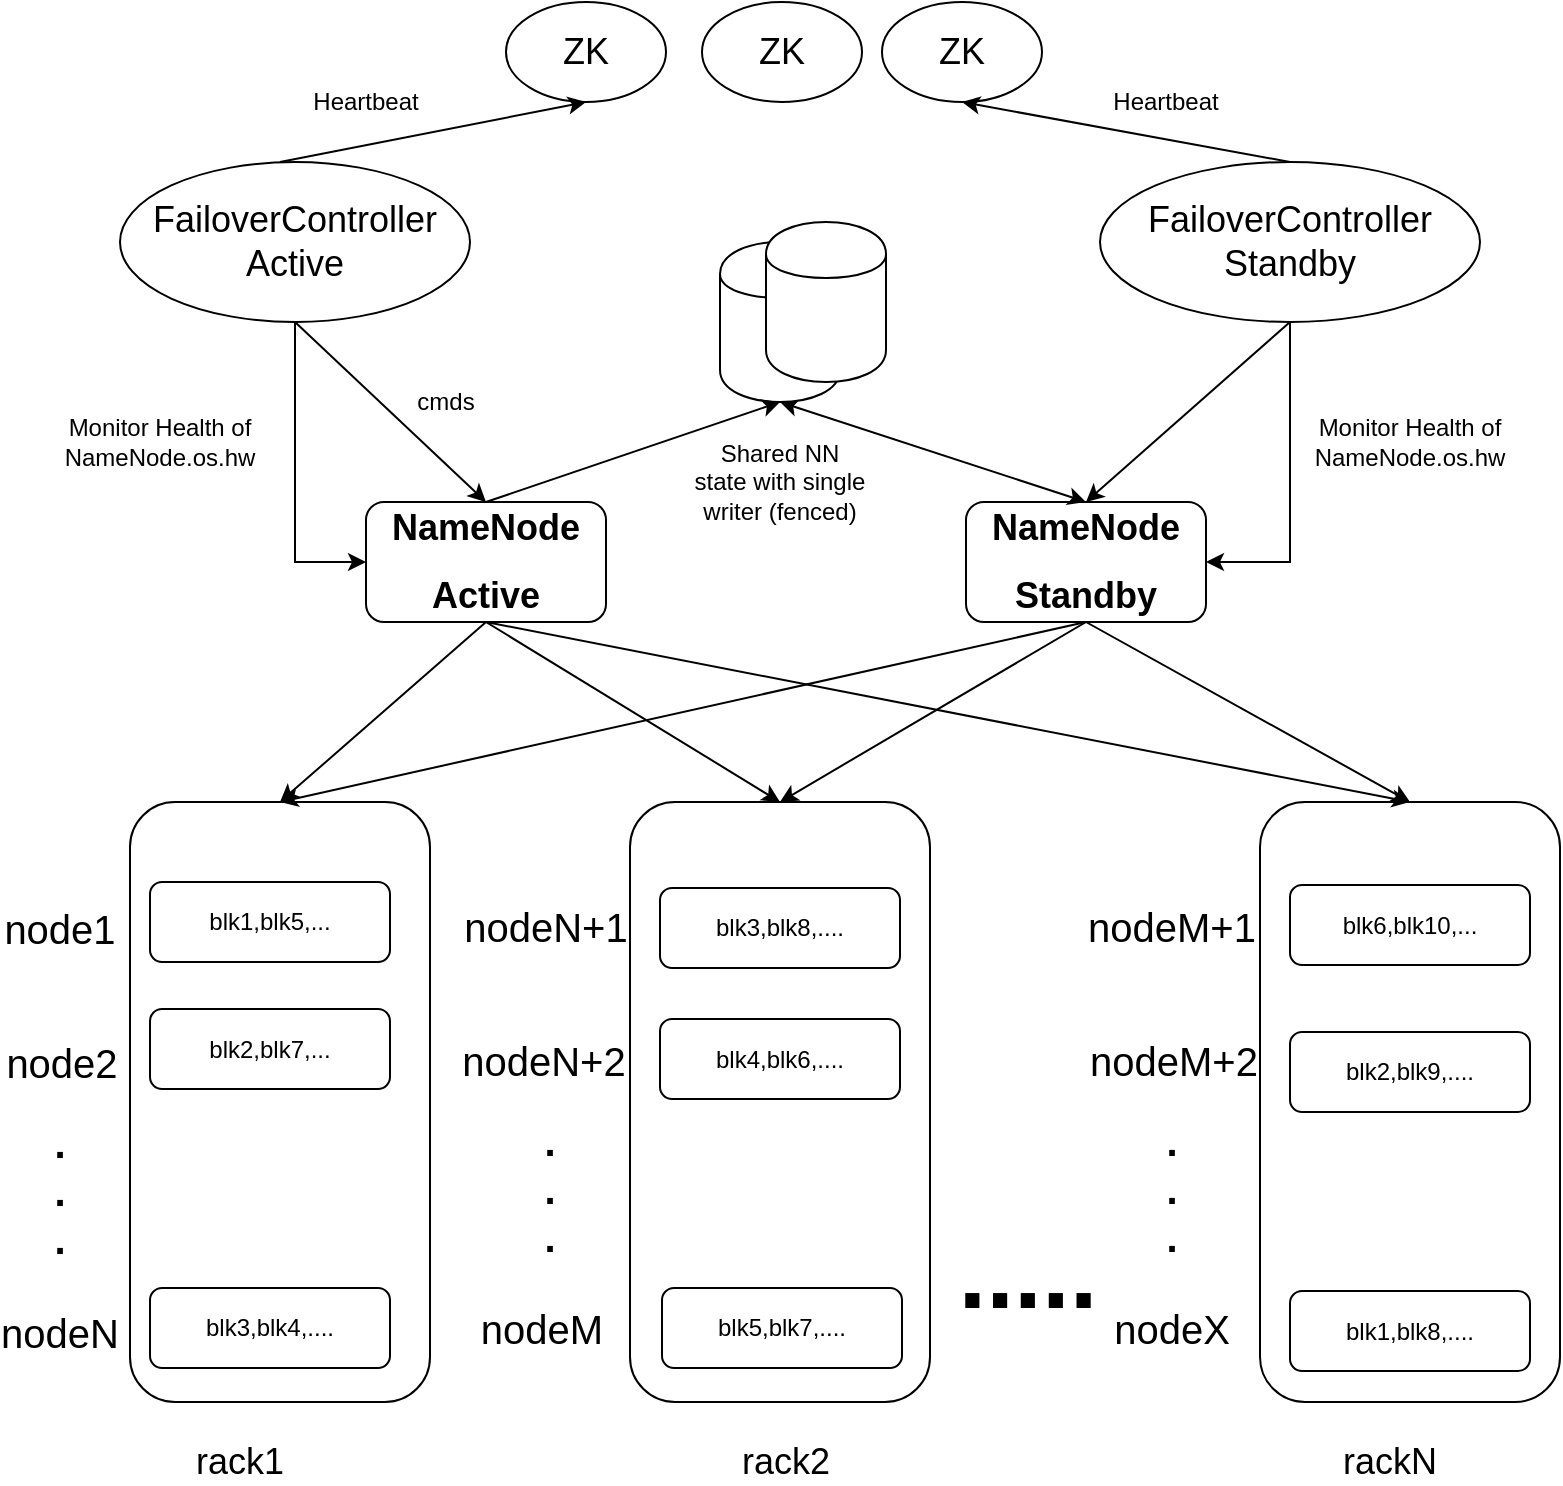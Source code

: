 <mxfile version="10.6.6" type="github"><diagram id="GYllRsxRy45GW1-EbKok" name="第 1 页"><mxGraphModel dx="1394" dy="777" grid="1" gridSize="10" guides="1" tooltips="1" connect="1" arrows="1" fold="1" page="1" pageScale="1" pageWidth="827" pageHeight="1169" math="0" shadow="0"><root><mxCell id="0"/><mxCell id="1" parent="0"/><mxCell id="1GcGCqedQYN-4h1mKe1w-1" value="" style="rounded=1;whiteSpace=wrap;html=1;" parent="1" vertex="1"><mxGeometry x="70" y="560" width="150" height="300" as="geometry"/></mxCell><mxCell id="1GcGCqedQYN-4h1mKe1w-2" value="" style="rounded=1;whiteSpace=wrap;html=1;" parent="1" vertex="1"><mxGeometry x="320" y="560" width="150" height="300" as="geometry"/></mxCell><mxCell id="1GcGCqedQYN-4h1mKe1w-3" value="" style="rounded=1;whiteSpace=wrap;html=1;" parent="1" vertex="1"><mxGeometry x="635" y="560" width="150" height="300" as="geometry"/></mxCell><mxCell id="1GcGCqedQYN-4h1mKe1w-8" value="&lt;font style=&quot;font-size: 18px&quot;&gt;rack1&lt;/font&gt;" style="text;html=1;strokeColor=none;fillColor=none;align=center;verticalAlign=middle;whiteSpace=wrap;rounded=0;" parent="1" vertex="1"><mxGeometry x="105" y="880" width="40" height="20" as="geometry"/></mxCell><mxCell id="1GcGCqedQYN-4h1mKe1w-9" value="&lt;font style=&quot;font-size: 18px&quot;&gt;rack2&lt;/font&gt;" style="text;html=1;strokeColor=none;fillColor=none;align=center;verticalAlign=middle;whiteSpace=wrap;rounded=0;" parent="1" vertex="1"><mxGeometry x="378" y="880" width="40" height="20" as="geometry"/></mxCell><mxCell id="1GcGCqedQYN-4h1mKe1w-10" value="&lt;font style=&quot;font-size: 18px&quot;&gt;rackN&lt;/font&gt;" style="text;html=1;strokeColor=none;fillColor=none;align=center;verticalAlign=middle;whiteSpace=wrap;rounded=0;" parent="1" vertex="1"><mxGeometry x="680" y="880" width="40" height="20" as="geometry"/></mxCell><mxCell id="1GcGCqedQYN-4h1mKe1w-12" value="&lt;font style=&quot;font-size: 50px&quot;&gt;&lt;b&gt;.....&lt;/b&gt;&lt;/font&gt;" style="text;html=1;strokeColor=none;fillColor=none;align=center;verticalAlign=middle;whiteSpace=wrap;rounded=0;" parent="1" vertex="1"><mxGeometry x="499" y="790" width="40" height="10" as="geometry"/></mxCell><mxCell id="1GcGCqedQYN-4h1mKe1w-17" value="" style="endArrow=classic;html=1;entryX=0.5;entryY=0;entryDx=0;entryDy=0;exitX=0.5;exitY=1;exitDx=0;exitDy=0;" parent="1" source="1GcGCqedQYN-4h1mKe1w-5" target="1GcGCqedQYN-4h1mKe1w-1" edge="1"><mxGeometry width="50" height="50" relative="1" as="geometry"><mxPoint x="575" y="370" as="sourcePoint"/><mxPoint x="525" y="420" as="targetPoint"/><Array as="points"/></mxGeometry></mxCell><mxCell id="1GcGCqedQYN-4h1mKe1w-20" value="" style="endArrow=classic;html=1;entryX=0.5;entryY=0;entryDx=0;entryDy=0;exitX=0.5;exitY=1;exitDx=0;exitDy=0;" parent="1" source="1GcGCqedQYN-4h1mKe1w-6" target="1GcGCqedQYN-4h1mKe1w-1" edge="1"><mxGeometry width="50" height="50" relative="1" as="geometry"><mxPoint x="320" y="370" as="sourcePoint"/><mxPoint x="165" y="560" as="targetPoint"/><Array as="points"/></mxGeometry></mxCell><mxCell id="1GcGCqedQYN-4h1mKe1w-22" value="" style="endArrow=classic;html=1;entryX=0.5;entryY=0;entryDx=0;entryDy=0;exitX=0.5;exitY=1;exitDx=0;exitDy=0;" parent="1" source="1GcGCqedQYN-4h1mKe1w-6" target="1GcGCqedQYN-4h1mKe1w-3" edge="1"><mxGeometry width="50" height="50" relative="1" as="geometry"><mxPoint x="590" y="410" as="sourcePoint"/><mxPoint x="435" y="600" as="targetPoint"/><Array as="points"/></mxGeometry></mxCell><mxCell id="1GcGCqedQYN-4h1mKe1w-27" value="&lt;font style=&quot;font-size: 20px&quot;&gt;node1&lt;/font&gt;" style="text;html=1;strokeColor=none;fillColor=none;align=center;verticalAlign=middle;whiteSpace=wrap;rounded=0;" parent="1" vertex="1"><mxGeometry x="15" y="618" width="40" height="10" as="geometry"/></mxCell><mxCell id="1GcGCqedQYN-4h1mKe1w-28" value="&lt;font style=&quot;font-size: 20px&quot;&gt;node2&lt;/font&gt;" style="text;html=1;strokeColor=none;fillColor=none;align=center;verticalAlign=middle;whiteSpace=wrap;rounded=0;" parent="1" vertex="1"><mxGeometry x="16" y="685" width="40" height="10" as="geometry"/></mxCell><mxCell id="1GcGCqedQYN-4h1mKe1w-29" value="&lt;font style=&quot;font-size: 20px&quot;&gt;nodeN&lt;/font&gt;" style="text;html=1;strokeColor=none;fillColor=none;align=center;verticalAlign=middle;whiteSpace=wrap;rounded=0;" parent="1" vertex="1"><mxGeometry x="15" y="820" width="40" height="9" as="geometry"/></mxCell><mxCell id="1GcGCqedQYN-4h1mKe1w-32" value="&lt;font style=&quot;font-size: 20px&quot;&gt;&lt;b&gt;&lt;br&gt;.&lt;br&gt;.&lt;br&gt;.&lt;br&gt;&lt;/b&gt;&lt;/font&gt;&lt;br&gt;" style="text;html=1;strokeColor=none;fillColor=none;align=center;verticalAlign=middle;whiteSpace=wrap;rounded=0;" parent="1" vertex="1"><mxGeometry x="15" y="740" width="40" height="20" as="geometry"/></mxCell><mxCell id="1GcGCqedQYN-4h1mKe1w-35" value="&lt;font style=&quot;font-size: 20px&quot;&gt;nodeN+1&lt;/font&gt;" style="text;html=1;strokeColor=none;fillColor=none;align=center;verticalAlign=middle;whiteSpace=wrap;rounded=0;" parent="1" vertex="1"><mxGeometry x="258" y="616.5" width="40" height="10" as="geometry"/></mxCell><mxCell id="1GcGCqedQYN-4h1mKe1w-36" value="&lt;font style=&quot;font-size: 20px&quot;&gt;nodeN+2&lt;/font&gt;" style="text;html=1;strokeColor=none;fillColor=none;align=center;verticalAlign=middle;whiteSpace=wrap;rounded=0;" parent="1" vertex="1"><mxGeometry x="257" y="683.5" width="40" height="10" as="geometry"/></mxCell><mxCell id="1GcGCqedQYN-4h1mKe1w-37" value="&lt;font style=&quot;font-size: 20px&quot;&gt;nodeM&lt;/font&gt;" style="text;html=1;strokeColor=none;fillColor=none;align=center;verticalAlign=middle;whiteSpace=wrap;rounded=0;" parent="1" vertex="1"><mxGeometry x="256" y="818.5" width="40" height="9" as="geometry"/></mxCell><mxCell id="1GcGCqedQYN-4h1mKe1w-38" value="&lt;font style=&quot;font-size: 20px&quot;&gt;&lt;b&gt;&lt;br&gt;.&lt;br&gt;.&lt;br&gt;.&lt;br&gt;&lt;/b&gt;&lt;/font&gt;&lt;br&gt;" style="text;html=1;strokeColor=none;fillColor=none;align=center;verticalAlign=middle;whiteSpace=wrap;rounded=0;" parent="1" vertex="1"><mxGeometry x="260" y="738.5" width="40" height="20" as="geometry"/></mxCell><mxCell id="1GcGCqedQYN-4h1mKe1w-41" value="&lt;font style=&quot;font-size: 20px&quot;&gt;nodeM+1&lt;/font&gt;" style="text;html=1;strokeColor=none;fillColor=none;align=center;verticalAlign=middle;whiteSpace=wrap;rounded=0;" parent="1" vertex="1"><mxGeometry x="570.5" y="616.5" width="40" height="10" as="geometry"/></mxCell><mxCell id="1GcGCqedQYN-4h1mKe1w-42" value="&lt;font style=&quot;font-size: 20px&quot;&gt;nodeM+2&lt;/font&gt;" style="text;html=1;strokeColor=none;fillColor=none;align=center;verticalAlign=middle;whiteSpace=wrap;rounded=0;" parent="1" vertex="1"><mxGeometry x="571.5" y="683.5" width="40" height="10" as="geometry"/></mxCell><mxCell id="1GcGCqedQYN-4h1mKe1w-43" value="&lt;font style=&quot;font-size: 20px&quot;&gt;nodeX&lt;/font&gt;" style="text;html=1;strokeColor=none;fillColor=none;align=center;verticalAlign=middle;whiteSpace=wrap;rounded=0;" parent="1" vertex="1"><mxGeometry x="570.5" y="818.5" width="40" height="9" as="geometry"/></mxCell><mxCell id="1GcGCqedQYN-4h1mKe1w-44" value="&lt;font style=&quot;font-size: 20px&quot;&gt;&lt;b&gt;&lt;br&gt;.&lt;br&gt;.&lt;br&gt;.&lt;br&gt;&lt;/b&gt;&lt;/font&gt;&lt;br&gt;" style="text;html=1;strokeColor=none;fillColor=none;align=center;verticalAlign=middle;whiteSpace=wrap;rounded=0;" parent="1" vertex="1"><mxGeometry x="570.5" y="738.5" width="40" height="20" as="geometry"/></mxCell><mxCell id="1GcGCqedQYN-4h1mKe1w-54" value="blk1,blk5,..." style="rounded=1;whiteSpace=wrap;html=1;" parent="1" vertex="1"><mxGeometry x="80" y="600" width="120" height="40" as="geometry"/></mxCell><mxCell id="1GcGCqedQYN-4h1mKe1w-55" value="blk3,blk4,...." style="rounded=1;whiteSpace=wrap;html=1;" parent="1" vertex="1"><mxGeometry x="80" y="803" width="120" height="40" as="geometry"/></mxCell><mxCell id="1GcGCqedQYN-4h1mKe1w-56" value="blk2,blk7,..." style="rounded=1;whiteSpace=wrap;html=1;" parent="1" vertex="1"><mxGeometry x="80" y="663.5" width="120" height="40" as="geometry"/></mxCell><mxCell id="1GcGCqedQYN-4h1mKe1w-58" value="blk3,blk8,...." style="rounded=1;whiteSpace=wrap;html=1;" parent="1" vertex="1"><mxGeometry x="335" y="603" width="120" height="40" as="geometry"/></mxCell><mxCell id="1GcGCqedQYN-4h1mKe1w-59" value="blk4,blk6,...." style="rounded=1;whiteSpace=wrap;html=1;" parent="1" vertex="1"><mxGeometry x="335" y="668.5" width="120" height="40" as="geometry"/></mxCell><mxCell id="1GcGCqedQYN-4h1mKe1w-60" value="blk5,blk7,...." style="rounded=1;whiteSpace=wrap;html=1;" parent="1" vertex="1"><mxGeometry x="336" y="803" width="120" height="40" as="geometry"/></mxCell><mxCell id="1GcGCqedQYN-4h1mKe1w-61" value="blk6,blk10,..." style="rounded=1;whiteSpace=wrap;html=1;" parent="1" vertex="1"><mxGeometry x="650" y="601.5" width="120" height="40" as="geometry"/></mxCell><mxCell id="1GcGCqedQYN-4h1mKe1w-62" value="blk2,blk9,...." style="rounded=1;whiteSpace=wrap;html=1;" parent="1" vertex="1"><mxGeometry x="650" y="675" width="120" height="40" as="geometry"/></mxCell><mxCell id="1GcGCqedQYN-4h1mKe1w-63" value="blk1,blk8,...." style="rounded=1;whiteSpace=wrap;html=1;" parent="1" vertex="1"><mxGeometry x="650" y="804.5" width="120" height="40" as="geometry"/></mxCell><mxCell id="1GcGCqedQYN-4h1mKe1w-65" value="" style="group" parent="1" vertex="1" connectable="0"><mxGeometry x="188" y="410" width="420" height="60" as="geometry"/></mxCell><mxCell id="1GcGCqedQYN-4h1mKe1w-5" value="&lt;p&gt;&lt;b&gt;&lt;font style=&quot;font-size: 18px&quot;&gt;NameNode&lt;/font&gt;&lt;/b&gt;&lt;/p&gt;&lt;p&gt;&lt;b&gt;&lt;font style=&quot;font-size: 18px&quot;&gt;Standby&lt;/font&gt;&lt;/b&gt;&lt;/p&gt;" style="rounded=1;whiteSpace=wrap;html=1;" parent="1GcGCqedQYN-4h1mKe1w-65" vertex="1"><mxGeometry x="300" width="120" height="60" as="geometry"/></mxCell><mxCell id="1GcGCqedQYN-4h1mKe1w-6" value="&lt;p&gt;&lt;b&gt;&lt;font style=&quot;font-size: 18px&quot;&gt;NameNode&lt;/font&gt;&lt;/b&gt;&lt;/p&gt;&lt;p&gt;&lt;b&gt;&lt;font style=&quot;font-size: 18px&quot;&gt;Active&lt;/font&gt;&lt;/b&gt;&lt;/p&gt;" style="rounded=1;whiteSpace=wrap;html=1;" parent="1GcGCqedQYN-4h1mKe1w-65" vertex="1"><mxGeometry width="120" height="60" as="geometry"/></mxCell><mxCell id="_kj3jhxm2GZ39JOJCQD--22" style="edgeStyle=orthogonalEdgeStyle;rounded=0;orthogonalLoop=1;jettySize=auto;html=1;entryX=0;entryY=0.5;entryDx=0;entryDy=0;" edge="1" parent="1" source="_kj3jhxm2GZ39JOJCQD--1" target="1GcGCqedQYN-4h1mKe1w-6"><mxGeometry relative="1" as="geometry"/></mxCell><mxCell id="_kj3jhxm2GZ39JOJCQD--1" value="&lt;font style=&quot;font-size: 18px&quot;&gt;FailoverController&lt;br&gt;Active&lt;/font&gt;&lt;br&gt;" style="ellipse;whiteSpace=wrap;html=1;" vertex="1" parent="1"><mxGeometry x="65" y="240" width="175" height="80" as="geometry"/></mxCell><mxCell id="_kj3jhxm2GZ39JOJCQD--23" style="edgeStyle=orthogonalEdgeStyle;rounded=0;orthogonalLoop=1;jettySize=auto;html=1;entryX=1;entryY=0.5;entryDx=0;entryDy=0;" edge="1" parent="1" source="_kj3jhxm2GZ39JOJCQD--2" target="1GcGCqedQYN-4h1mKe1w-5"><mxGeometry relative="1" as="geometry"/></mxCell><mxCell id="_kj3jhxm2GZ39JOJCQD--2" value="&lt;font style=&quot;font-size: 18px&quot;&gt;&lt;span&gt;FailoverController&lt;/span&gt;&lt;br&gt;&lt;span&gt;Standby&lt;/span&gt;&lt;/font&gt;" style="ellipse;whiteSpace=wrap;html=1;" vertex="1" parent="1"><mxGeometry x="555" y="240" width="190" height="80" as="geometry"/></mxCell><mxCell id="_kj3jhxm2GZ39JOJCQD--3" value="" style="endArrow=classic;startArrow=classic;html=1;exitX=0.5;exitY=0;exitDx=0;exitDy=0;entryX=0.5;entryY=1;entryDx=0;entryDy=0;" edge="1" parent="1" source="1GcGCqedQYN-4h1mKe1w-5"><mxGeometry width="50" height="50" relative="1" as="geometry"><mxPoint x="550" y="310" as="sourcePoint"/><mxPoint x="395" y="360" as="targetPoint"/></mxGeometry></mxCell><mxCell id="_kj3jhxm2GZ39JOJCQD--6" value="" style="endArrow=classic;html=1;entryX=0.5;entryY=0;entryDx=0;entryDy=0;exitX=0.5;exitY=1;exitDx=0;exitDy=0;" edge="1" parent="1" source="1GcGCqedQYN-4h1mKe1w-6" target="1GcGCqedQYN-4h1mKe1w-2"><mxGeometry width="50" height="50" relative="1" as="geometry"><mxPoint x="258" y="480" as="sourcePoint"/><mxPoint x="155" y="570" as="targetPoint"/><Array as="points"/></mxGeometry></mxCell><mxCell id="_kj3jhxm2GZ39JOJCQD--7" value="" style="endArrow=classic;html=1;entryX=0.5;entryY=0;entryDx=0;entryDy=0;exitX=0.5;exitY=1;exitDx=0;exitDy=0;" edge="1" parent="1" source="1GcGCqedQYN-4h1mKe1w-5" target="1GcGCqedQYN-4h1mKe1w-2"><mxGeometry width="50" height="50" relative="1" as="geometry"><mxPoint x="590.5" y="480" as="sourcePoint"/><mxPoint x="487.5" y="570" as="targetPoint"/><Array as="points"/></mxGeometry></mxCell><mxCell id="_kj3jhxm2GZ39JOJCQD--8" value="" style="endArrow=classic;html=1;exitX=0.5;exitY=1;exitDx=0;exitDy=0;" edge="1" parent="1" source="1GcGCqedQYN-4h1mKe1w-5"><mxGeometry width="50" height="50" relative="1" as="geometry"><mxPoint x="610.5" y="490" as="sourcePoint"/><mxPoint x="710" y="560" as="targetPoint"/><Array as="points"/></mxGeometry></mxCell><mxCell id="_kj3jhxm2GZ39JOJCQD--11" value="&lt;font style=&quot;font-size: 18px&quot;&gt;ZK&lt;/font&gt;" style="ellipse;whiteSpace=wrap;html=1;" vertex="1" parent="1"><mxGeometry x="258" y="160" width="80" height="50" as="geometry"/></mxCell><mxCell id="_kj3jhxm2GZ39JOJCQD--12" value="&lt;font style=&quot;font-size: 18px&quot;&gt;ZK&lt;/font&gt;" style="ellipse;whiteSpace=wrap;html=1;" vertex="1" parent="1"><mxGeometry x="356" y="160" width="80" height="50" as="geometry"/></mxCell><mxCell id="_kj3jhxm2GZ39JOJCQD--13" value="&lt;font style=&quot;font-size: 18px&quot;&gt;ZK&lt;/font&gt;" style="ellipse;whiteSpace=wrap;html=1;" vertex="1" parent="1"><mxGeometry x="446" y="160" width="80" height="50" as="geometry"/></mxCell><mxCell id="_kj3jhxm2GZ39JOJCQD--15" value="" style="endArrow=classic;html=1;exitX=0.5;exitY=1;exitDx=0;exitDy=0;entryX=0.5;entryY=0;entryDx=0;entryDy=0;" edge="1" parent="1" source="_kj3jhxm2GZ39JOJCQD--1" target="1GcGCqedQYN-4h1mKe1w-6"><mxGeometry width="50" height="50" relative="1" as="geometry"><mxPoint x="170" y="390" as="sourcePoint"/><mxPoint x="220" y="340" as="targetPoint"/></mxGeometry></mxCell><mxCell id="_kj3jhxm2GZ39JOJCQD--17" value="" style="endArrow=classic;html=1;exitX=0.5;exitY=1;exitDx=0;exitDy=0;entryX=0.5;entryY=0;entryDx=0;entryDy=0;" edge="1" parent="1" source="_kj3jhxm2GZ39JOJCQD--2" target="1GcGCqedQYN-4h1mKe1w-5"><mxGeometry width="50" height="50" relative="1" as="geometry"><mxPoint x="610.5" y="320" as="sourcePoint"/><mxPoint x="705.5" y="410" as="targetPoint"/></mxGeometry></mxCell><mxCell id="_kj3jhxm2GZ39JOJCQD--19" value="" style="endArrow=classic;html=1;entryX=0.5;entryY=1;entryDx=0;entryDy=0;" edge="1" parent="1" target="_kj3jhxm2GZ39JOJCQD--11"><mxGeometry width="50" height="50" relative="1" as="geometry"><mxPoint x="145" y="240" as="sourcePoint"/><mxPoint x="195" y="190" as="targetPoint"/></mxGeometry></mxCell><mxCell id="_kj3jhxm2GZ39JOJCQD--20" value="" style="endArrow=classic;html=1;entryX=0.5;entryY=1;entryDx=0;entryDy=0;exitX=0.5;exitY=0;exitDx=0;exitDy=0;" edge="1" parent="1" source="_kj3jhxm2GZ39JOJCQD--2" target="_kj3jhxm2GZ39JOJCQD--13"><mxGeometry width="50" height="50" relative="1" as="geometry"><mxPoint x="528" y="220" as="sourcePoint"/><mxPoint x="683" y="170" as="targetPoint"/></mxGeometry></mxCell><mxCell id="_kj3jhxm2GZ39JOJCQD--24" value="Monitor Health of NameNode.os.hw&lt;br&gt;" style="text;html=1;strokeColor=none;fillColor=none;align=center;verticalAlign=middle;whiteSpace=wrap;rounded=0;" vertex="1" parent="1"><mxGeometry x="65" y="370" width="40" height="20" as="geometry"/></mxCell><mxCell id="_kj3jhxm2GZ39JOJCQD--25" value="Monitor Health of NameNode.os.hw&lt;br&gt;" style="text;html=1;strokeColor=none;fillColor=none;align=center;verticalAlign=middle;whiteSpace=wrap;rounded=0;" vertex="1" parent="1"><mxGeometry x="690" y="370" width="40" height="20" as="geometry"/></mxCell><mxCell id="_kj3jhxm2GZ39JOJCQD--26" value="cmds&lt;br&gt;" style="text;html=1;strokeColor=none;fillColor=none;align=center;verticalAlign=middle;whiteSpace=wrap;rounded=0;" vertex="1" parent="1"><mxGeometry x="208" y="350" width="40" height="20" as="geometry"/></mxCell><mxCell id="_kj3jhxm2GZ39JOJCQD--27" value="Heartbeat" style="text;html=1;strokeColor=none;fillColor=none;align=center;verticalAlign=middle;whiteSpace=wrap;rounded=0;" vertex="1" parent="1"><mxGeometry x="168" y="200" width="40" height="20" as="geometry"/></mxCell><mxCell id="_kj3jhxm2GZ39JOJCQD--28" value="Heartbeat" style="text;html=1;strokeColor=none;fillColor=none;align=center;verticalAlign=middle;whiteSpace=wrap;rounded=0;" vertex="1" parent="1"><mxGeometry x="568" y="200" width="40" height="20" as="geometry"/></mxCell><mxCell id="_kj3jhxm2GZ39JOJCQD--29" value="Shared NN state with single writer (fenced)" style="text;html=1;strokeColor=none;fillColor=none;align=center;verticalAlign=middle;whiteSpace=wrap;rounded=0;" vertex="1" parent="1"><mxGeometry x="350" y="390" width="90" height="20" as="geometry"/></mxCell><mxCell id="_kj3jhxm2GZ39JOJCQD--30" value="" style="shape=cylinder;whiteSpace=wrap;html=1;boundedLbl=1;backgroundOutline=1;" vertex="1" parent="1"><mxGeometry x="365" y="280" width="60" height="80" as="geometry"/></mxCell><mxCell id="_kj3jhxm2GZ39JOJCQD--33" value="" style="shape=cylinder;whiteSpace=wrap;html=1;boundedLbl=1;backgroundOutline=1;" vertex="1" parent="1"><mxGeometry x="388" y="270" width="60" height="80" as="geometry"/></mxCell><mxCell id="_kj3jhxm2GZ39JOJCQD--34" value="" style="endArrow=classic;html=1;exitX=0.5;exitY=0;exitDx=0;exitDy=0;entryX=0.5;entryY=1;entryDx=0;entryDy=0;" edge="1" parent="1" source="1GcGCqedQYN-4h1mKe1w-6" target="_kj3jhxm2GZ39JOJCQD--30"><mxGeometry width="50" height="50" relative="1" as="geometry"><mxPoint x="260" y="400" as="sourcePoint"/><mxPoint x="310" y="350" as="targetPoint"/></mxGeometry></mxCell></root></mxGraphModel></diagram></mxfile>